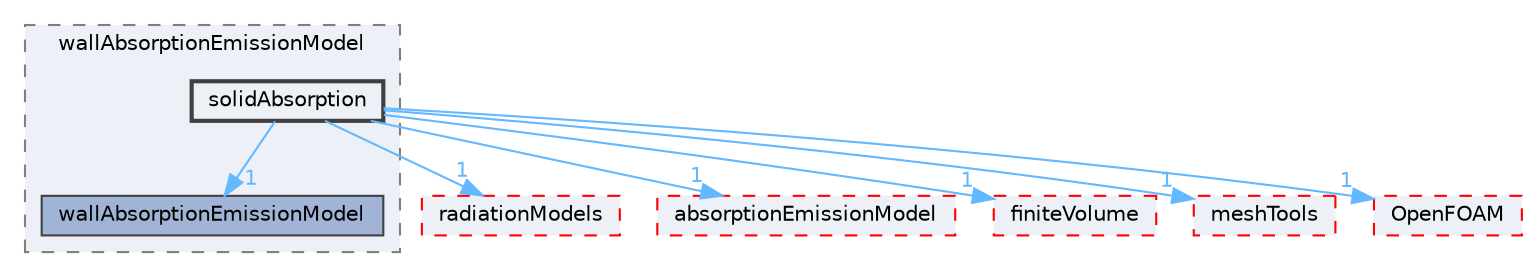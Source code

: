 digraph "src/thermophysicalModels/radiation/submodels/wallAbsorptionEmissionModel/solidAbsorption"
{
 // LATEX_PDF_SIZE
  bgcolor="transparent";
  edge [fontname=Helvetica,fontsize=10,labelfontname=Helvetica,labelfontsize=10];
  node [fontname=Helvetica,fontsize=10,shape=box,height=0.2,width=0.4];
  compound=true
  subgraph clusterdir_b525c3eb42e138dc1fd17faa338b1ebc {
    graph [ bgcolor="#edf0f7", pencolor="grey50", label="wallAbsorptionEmissionModel", fontname=Helvetica,fontsize=10 style="filled,dashed", URL="dir_b525c3eb42e138dc1fd17faa338b1ebc.html",tooltip=""]
  dir_bb9656656dad53dce946416d26f2bcdd [label="wallAbsorptionEmissionModel", fillcolor="#a2b4d6", color="grey25", style="filled", URL="dir_bb9656656dad53dce946416d26f2bcdd.html",tooltip=""];
  dir_feb59434720a6318ac80f4c077cf9673 [label="solidAbsorption", fillcolor="#edf0f7", color="grey25", style="filled,bold", URL="dir_feb59434720a6318ac80f4c077cf9673.html",tooltip=""];
  }
  dir_23cbc874b5ea49089939faa93b6f03ce [label="radiationModels", fillcolor="#edf0f7", color="red", style="filled,dashed", URL="dir_23cbc874b5ea49089939faa93b6f03ce.html",tooltip=""];
  dir_7a64a49595d49a3f5da22def7eeac7d7 [label="absorptionEmissionModel", fillcolor="#edf0f7", color="red", style="filled,dashed", URL="dir_7a64a49595d49a3f5da22def7eeac7d7.html",tooltip=""];
  dir_9bd15774b555cf7259a6fa18f99fe99b [label="finiteVolume", fillcolor="#edf0f7", color="red", style="filled,dashed", URL="dir_9bd15774b555cf7259a6fa18f99fe99b.html",tooltip=""];
  dir_ae30ad0bef50cf391b24c614251bb9fd [label="meshTools", fillcolor="#edf0f7", color="red", style="filled,dashed", URL="dir_ae30ad0bef50cf391b24c614251bb9fd.html",tooltip=""];
  dir_c5473ff19b20e6ec4dfe5c310b3778a8 [label="OpenFOAM", fillcolor="#edf0f7", color="red", style="filled,dashed", URL="dir_c5473ff19b20e6ec4dfe5c310b3778a8.html",tooltip=""];
  dir_feb59434720a6318ac80f4c077cf9673->dir_23cbc874b5ea49089939faa93b6f03ce [headlabel="1", labeldistance=1.5 headhref="dir_003618_003174.html" href="dir_003618_003174.html" color="steelblue1" fontcolor="steelblue1"];
  dir_feb59434720a6318ac80f4c077cf9673->dir_7a64a49595d49a3f5da22def7eeac7d7 [headlabel="1", labeldistance=1.5 headhref="dir_003618_000010.html" href="dir_003618_000010.html" color="steelblue1" fontcolor="steelblue1"];
  dir_feb59434720a6318ac80f4c077cf9673->dir_9bd15774b555cf7259a6fa18f99fe99b [headlabel="1", labeldistance=1.5 headhref="dir_003618_001387.html" href="dir_003618_001387.html" color="steelblue1" fontcolor="steelblue1"];
  dir_feb59434720a6318ac80f4c077cf9673->dir_ae30ad0bef50cf391b24c614251bb9fd [headlabel="1", labeldistance=1.5 headhref="dir_003618_002382.html" href="dir_003618_002382.html" color="steelblue1" fontcolor="steelblue1"];
  dir_feb59434720a6318ac80f4c077cf9673->dir_bb9656656dad53dce946416d26f2bcdd [headlabel="1", labeldistance=1.5 headhref="dir_003618_004327.html" href="dir_003618_004327.html" color="steelblue1" fontcolor="steelblue1"];
  dir_feb59434720a6318ac80f4c077cf9673->dir_c5473ff19b20e6ec4dfe5c310b3778a8 [headlabel="1", labeldistance=1.5 headhref="dir_003618_002695.html" href="dir_003618_002695.html" color="steelblue1" fontcolor="steelblue1"];
}
